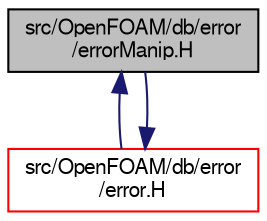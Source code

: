 digraph "src/OpenFOAM/db/error/errorManip.H"
{
  bgcolor="transparent";
  edge [fontname="FreeSans",fontsize="10",labelfontname="FreeSans",labelfontsize="10"];
  node [fontname="FreeSans",fontsize="10",shape=record];
  Node37 [label="src/OpenFOAM/db/error\l/errorManip.H",height=0.2,width=0.4,color="black", fillcolor="grey75", style="filled", fontcolor="black"];
  Node37 -> Node38 [dir="back",color="midnightblue",fontsize="10",style="solid",fontname="FreeSans"];
  Node38 [label="src/OpenFOAM/db/error\l/error.H",height=0.2,width=0.4,color="red",URL="$a08924.html"];
  Node38 -> Node37 [dir="back",color="midnightblue",fontsize="10",style="solid",fontname="FreeSans"];
}
